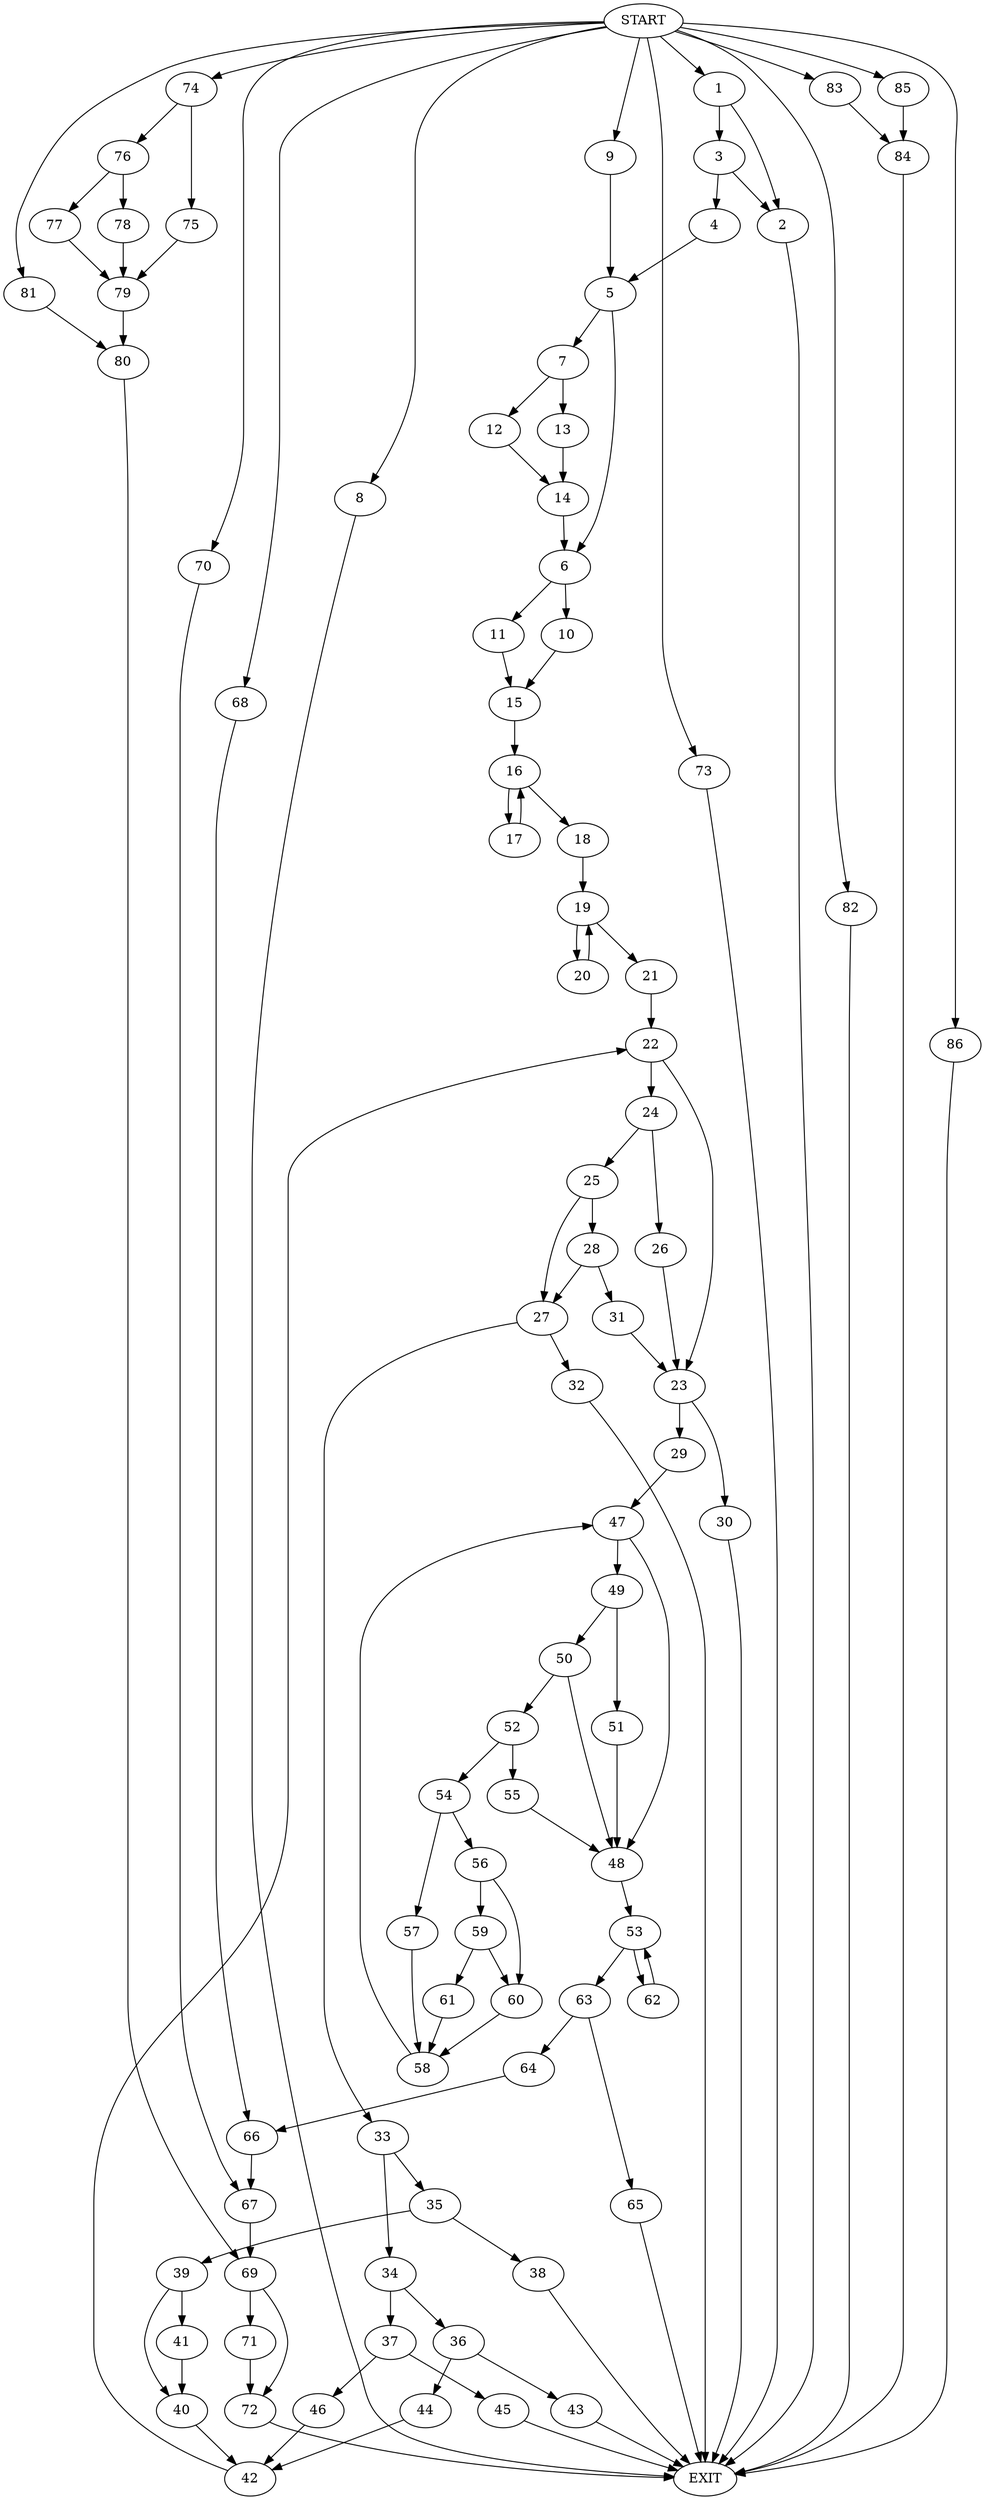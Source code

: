 digraph {
0 [label="START"]
87 [label="EXIT"]
0 -> 1
1 -> 2
1 -> 3
3 -> 2
3 -> 4
2 -> 87
4 -> 5
5 -> 6
5 -> 7
0 -> 8
8 -> 87
0 -> 9
9 -> 5
6 -> 10
6 -> 11
7 -> 12
7 -> 13
13 -> 14
12 -> 14
14 -> 6
11 -> 15
10 -> 15
15 -> 16
16 -> 17
16 -> 18
17 -> 16
18 -> 19
19 -> 20
19 -> 21
20 -> 19
21 -> 22
22 -> 23
22 -> 24
24 -> 25
24 -> 26
25 -> 27
25 -> 28
26 -> 23
23 -> 29
23 -> 30
28 -> 27
28 -> 31
27 -> 32
27 -> 33
31 -> 23
33 -> 34
33 -> 35
32 -> 87
34 -> 36
34 -> 37
35 -> 38
35 -> 39
38 -> 87
39 -> 40
39 -> 41
41 -> 40
40 -> 42
42 -> 22
36 -> 43
36 -> 44
37 -> 45
37 -> 46
43 -> 87
44 -> 42
45 -> 87
46 -> 42
30 -> 87
29 -> 47
47 -> 48
47 -> 49
49 -> 50
49 -> 51
50 -> 48
50 -> 52
51 -> 48
48 -> 53
52 -> 54
52 -> 55
54 -> 56
54 -> 57
55 -> 48
57 -> 58
56 -> 59
56 -> 60
58 -> 47
60 -> 58
59 -> 61
59 -> 60
61 -> 58
53 -> 62
53 -> 63
62 -> 53
63 -> 64
63 -> 65
64 -> 66
65 -> 87
66 -> 67
0 -> 68
68 -> 66
67 -> 69
0 -> 70
70 -> 67
69 -> 71
69 -> 72
0 -> 73
73 -> 87
0 -> 74
74 -> 75
74 -> 76
76 -> 77
76 -> 78
75 -> 79
79 -> 80
77 -> 79
78 -> 79
80 -> 69
0 -> 81
81 -> 80
0 -> 82
82 -> 87
0 -> 83
83 -> 84
84 -> 87
0 -> 85
85 -> 84
0 -> 86
86 -> 87
72 -> 87
71 -> 72
}
